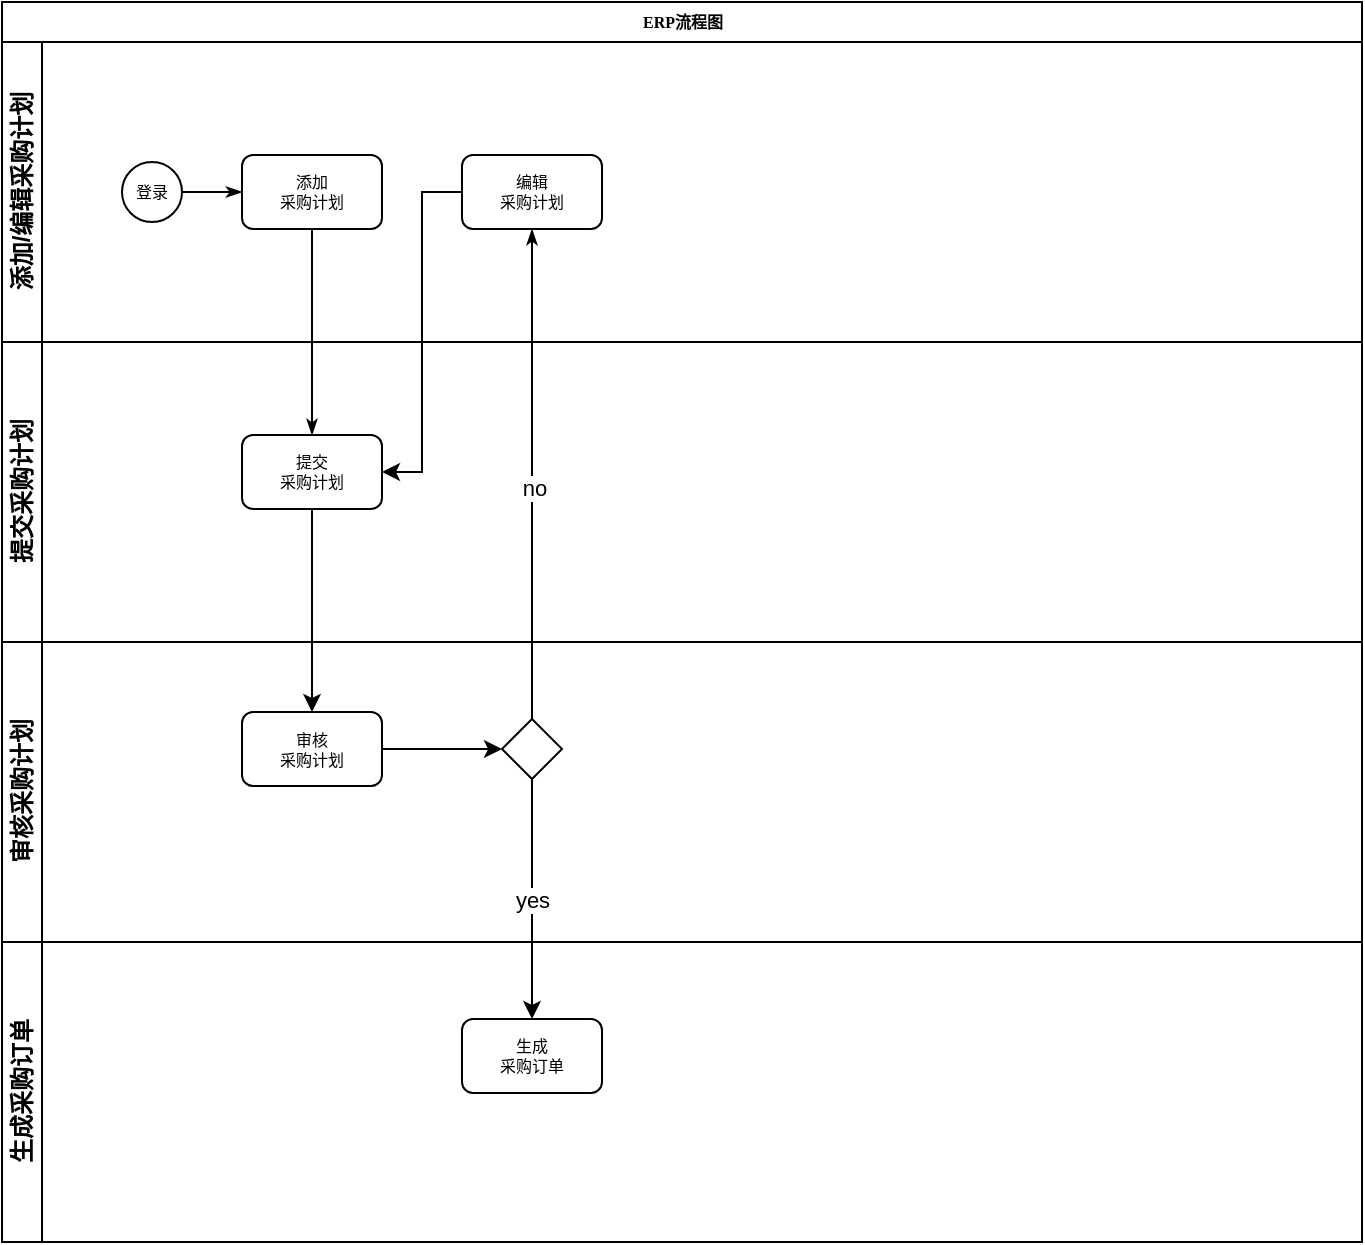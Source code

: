 <mxfile version="17.1.3" type="github">
  <diagram name="Page-1" id="c7488fd3-1785-93aa-aadb-54a6760d102a">
    <mxGraphModel dx="814" dy="617" grid="1" gridSize="10" guides="1" tooltips="1" connect="1" arrows="1" fold="1" page="1" pageScale="1" pageWidth="1100" pageHeight="850" background="none" math="0" shadow="0">
      <root>
        <mxCell id="0" />
        <mxCell id="1" parent="0" />
        <mxCell id="2b4e8129b02d487f-1" value="ERP流程图" style="swimlane;html=1;childLayout=stackLayout;horizontal=1;startSize=20;horizontalStack=0;rounded=0;shadow=0;labelBackgroundColor=none;strokeWidth=1;fontFamily=Verdana;fontSize=8;align=center;" parent="1" vertex="1">
          <mxGeometry x="180" y="70" width="680" height="620" as="geometry">
            <mxRectangle x="180" y="70" width="60" height="20" as="alternateBounds" />
          </mxGeometry>
        </mxCell>
        <mxCell id="2b4e8129b02d487f-2" value="添加/编辑采购计划" style="swimlane;html=1;startSize=20;horizontal=0;" parent="2b4e8129b02d487f-1" vertex="1">
          <mxGeometry y="20" width="680" height="150" as="geometry" />
        </mxCell>
        <mxCell id="2b4e8129b02d487f-18" style="edgeStyle=orthogonalEdgeStyle;rounded=0;html=1;labelBackgroundColor=none;startArrow=none;startFill=0;startSize=5;endArrow=classicThin;endFill=1;endSize=5;jettySize=auto;orthogonalLoop=1;strokeWidth=1;fontFamily=Verdana;fontSize=8" parent="2b4e8129b02d487f-2" source="2b4e8129b02d487f-5" target="2b4e8129b02d487f-6" edge="1">
          <mxGeometry relative="1" as="geometry" />
        </mxCell>
        <mxCell id="2b4e8129b02d487f-5" value="登录" style="ellipse;whiteSpace=wrap;html=1;rounded=0;shadow=0;labelBackgroundColor=none;strokeWidth=1;fontFamily=Verdana;fontSize=8;align=center;" parent="2b4e8129b02d487f-2" vertex="1">
          <mxGeometry x="60" y="60" width="30" height="30" as="geometry" />
        </mxCell>
        <mxCell id="2b4e8129b02d487f-6" value="添加&lt;br&gt;采购计划" style="rounded=1;whiteSpace=wrap;html=1;shadow=0;labelBackgroundColor=none;strokeWidth=1;fontFamily=Verdana;fontSize=8;align=center;" parent="2b4e8129b02d487f-2" vertex="1">
          <mxGeometry x="120" y="56.5" width="70" height="37" as="geometry" />
        </mxCell>
        <mxCell id="2b4e8129b02d487f-7" value="编辑&lt;br&gt;采购计划" style="rounded=1;whiteSpace=wrap;html=1;shadow=0;labelBackgroundColor=none;strokeWidth=1;fontFamily=Verdana;fontSize=8;align=center;" parent="2b4e8129b02d487f-2" vertex="1">
          <mxGeometry x="230" y="56.5" width="70" height="37" as="geometry" />
        </mxCell>
        <mxCell id="2b4e8129b02d487f-3" value="提交采购计划" style="swimlane;html=1;startSize=20;horizontal=0;" parent="2b4e8129b02d487f-1" vertex="1">
          <mxGeometry y="170" width="680" height="150" as="geometry" />
        </mxCell>
        <mxCell id="PcBAnAS0hJIRfHG-ZZ0g-10" value="提交&lt;br&gt;采购计划" style="rounded=1;whiteSpace=wrap;html=1;shadow=0;labelBackgroundColor=none;strokeWidth=1;fontFamily=Verdana;fontSize=8;align=center;" vertex="1" parent="2b4e8129b02d487f-3">
          <mxGeometry x="120" y="46.5" width="70" height="37" as="geometry" />
        </mxCell>
        <mxCell id="2b4e8129b02d487f-4" value="审核采购计划" style="swimlane;html=1;startSize=20;horizontal=0;" parent="2b4e8129b02d487f-1" vertex="1">
          <mxGeometry y="320" width="680" height="150" as="geometry" />
        </mxCell>
        <mxCell id="PcBAnAS0hJIRfHG-ZZ0g-14" style="edgeStyle=orthogonalEdgeStyle;rounded=0;orthogonalLoop=1;jettySize=auto;html=1;exitX=1;exitY=0.5;exitDx=0;exitDy=0;entryX=0;entryY=0.5;entryDx=0;entryDy=0;entryPerimeter=0;" edge="1" parent="2b4e8129b02d487f-4" source="2b4e8129b02d487f-12" target="2b4e8129b02d487f-13">
          <mxGeometry relative="1" as="geometry" />
        </mxCell>
        <mxCell id="2b4e8129b02d487f-12" value="审核&lt;br&gt;采购计划" style="rounded=1;whiteSpace=wrap;html=1;shadow=0;labelBackgroundColor=none;strokeWidth=1;fontFamily=Verdana;fontSize=8;align=center;" parent="2b4e8129b02d487f-4" vertex="1">
          <mxGeometry x="120" y="35.0" width="70" height="37" as="geometry" />
        </mxCell>
        <mxCell id="2b4e8129b02d487f-13" value="" style="strokeWidth=1;html=1;shape=mxgraph.flowchart.decision;whiteSpace=wrap;rounded=1;shadow=0;labelBackgroundColor=none;fontFamily=Verdana;fontSize=8;align=center;" parent="2b4e8129b02d487f-4" vertex="1">
          <mxGeometry x="250" y="38.5" width="30" height="30" as="geometry" />
        </mxCell>
        <mxCell id="PcBAnAS0hJIRfHG-ZZ0g-44" value="生成采购订单" style="swimlane;html=1;startSize=20;horizontal=0;" vertex="1" parent="2b4e8129b02d487f-1">
          <mxGeometry y="470" width="680" height="150" as="geometry" />
        </mxCell>
        <mxCell id="PcBAnAS0hJIRfHG-ZZ0g-46" value="生成&lt;br&gt;采购订单" style="rounded=1;whiteSpace=wrap;html=1;shadow=0;labelBackgroundColor=none;strokeWidth=1;fontFamily=Verdana;fontSize=8;align=center;" vertex="1" parent="PcBAnAS0hJIRfHG-ZZ0g-44">
          <mxGeometry x="230" y="38.5" width="70" height="37" as="geometry" />
        </mxCell>
        <mxCell id="2b4e8129b02d487f-24" style="edgeStyle=orthogonalEdgeStyle;rounded=0;html=1;labelBackgroundColor=none;startArrow=none;startFill=0;startSize=5;endArrow=classicThin;endFill=1;endSize=5;jettySize=auto;orthogonalLoop=1;strokeWidth=1;fontFamily=Verdana;fontSize=8;entryX=0.5;entryY=0;entryDx=0;entryDy=0;" parent="2b4e8129b02d487f-1" source="2b4e8129b02d487f-6" target="PcBAnAS0hJIRfHG-ZZ0g-10" edge="1">
          <mxGeometry relative="1" as="geometry">
            <mxPoint x="155" y="180" as="targetPoint" />
          </mxGeometry>
        </mxCell>
        <mxCell id="2b4e8129b02d487f-25" value="" style="edgeStyle=orthogonalEdgeStyle;rounded=0;html=1;labelBackgroundColor=none;startArrow=none;startFill=0;startSize=5;endArrow=classicThin;endFill=1;endSize=5;jettySize=auto;orthogonalLoop=1;strokeWidth=1;fontFamily=Verdana;fontSize=8" parent="2b4e8129b02d487f-1" source="2b4e8129b02d487f-13" target="2b4e8129b02d487f-7" edge="1">
          <mxGeometry x="-0.936" y="-15" relative="1" as="geometry">
            <mxPoint as="offset" />
          </mxGeometry>
        </mxCell>
        <mxCell id="PcBAnAS0hJIRfHG-ZZ0g-53" value="no" style="edgeLabel;html=1;align=center;verticalAlign=middle;resizable=0;points=[];" vertex="1" connectable="0" parent="2b4e8129b02d487f-25">
          <mxGeometry x="-0.052" y="-1" relative="1" as="geometry">
            <mxPoint as="offset" />
          </mxGeometry>
        </mxCell>
        <mxCell id="PcBAnAS0hJIRfHG-ZZ0g-11" style="edgeStyle=orthogonalEdgeStyle;rounded=0;orthogonalLoop=1;jettySize=auto;html=1;exitX=0;exitY=0.5;exitDx=0;exitDy=0;entryX=1;entryY=0.5;entryDx=0;entryDy=0;" edge="1" parent="2b4e8129b02d487f-1" source="2b4e8129b02d487f-7" target="PcBAnAS0hJIRfHG-ZZ0g-10">
          <mxGeometry relative="1" as="geometry" />
        </mxCell>
        <mxCell id="PcBAnAS0hJIRfHG-ZZ0g-12" style="edgeStyle=orthogonalEdgeStyle;rounded=0;orthogonalLoop=1;jettySize=auto;html=1;exitX=0.5;exitY=1;exitDx=0;exitDy=0;entryX=0.5;entryY=0;entryDx=0;entryDy=0;" edge="1" parent="2b4e8129b02d487f-1" source="PcBAnAS0hJIRfHG-ZZ0g-10" target="2b4e8129b02d487f-12">
          <mxGeometry relative="1" as="geometry" />
        </mxCell>
        <mxCell id="PcBAnAS0hJIRfHG-ZZ0g-51" value="yes" style="edgeStyle=orthogonalEdgeStyle;rounded=0;orthogonalLoop=1;jettySize=auto;html=1;exitX=0.5;exitY=1;exitDx=0;exitDy=0;exitPerimeter=0;entryX=0.5;entryY=0;entryDx=0;entryDy=0;" edge="1" parent="2b4e8129b02d487f-1" source="2b4e8129b02d487f-13" target="PcBAnAS0hJIRfHG-ZZ0g-46">
          <mxGeometry relative="1" as="geometry" />
        </mxCell>
      </root>
    </mxGraphModel>
  </diagram>
</mxfile>
